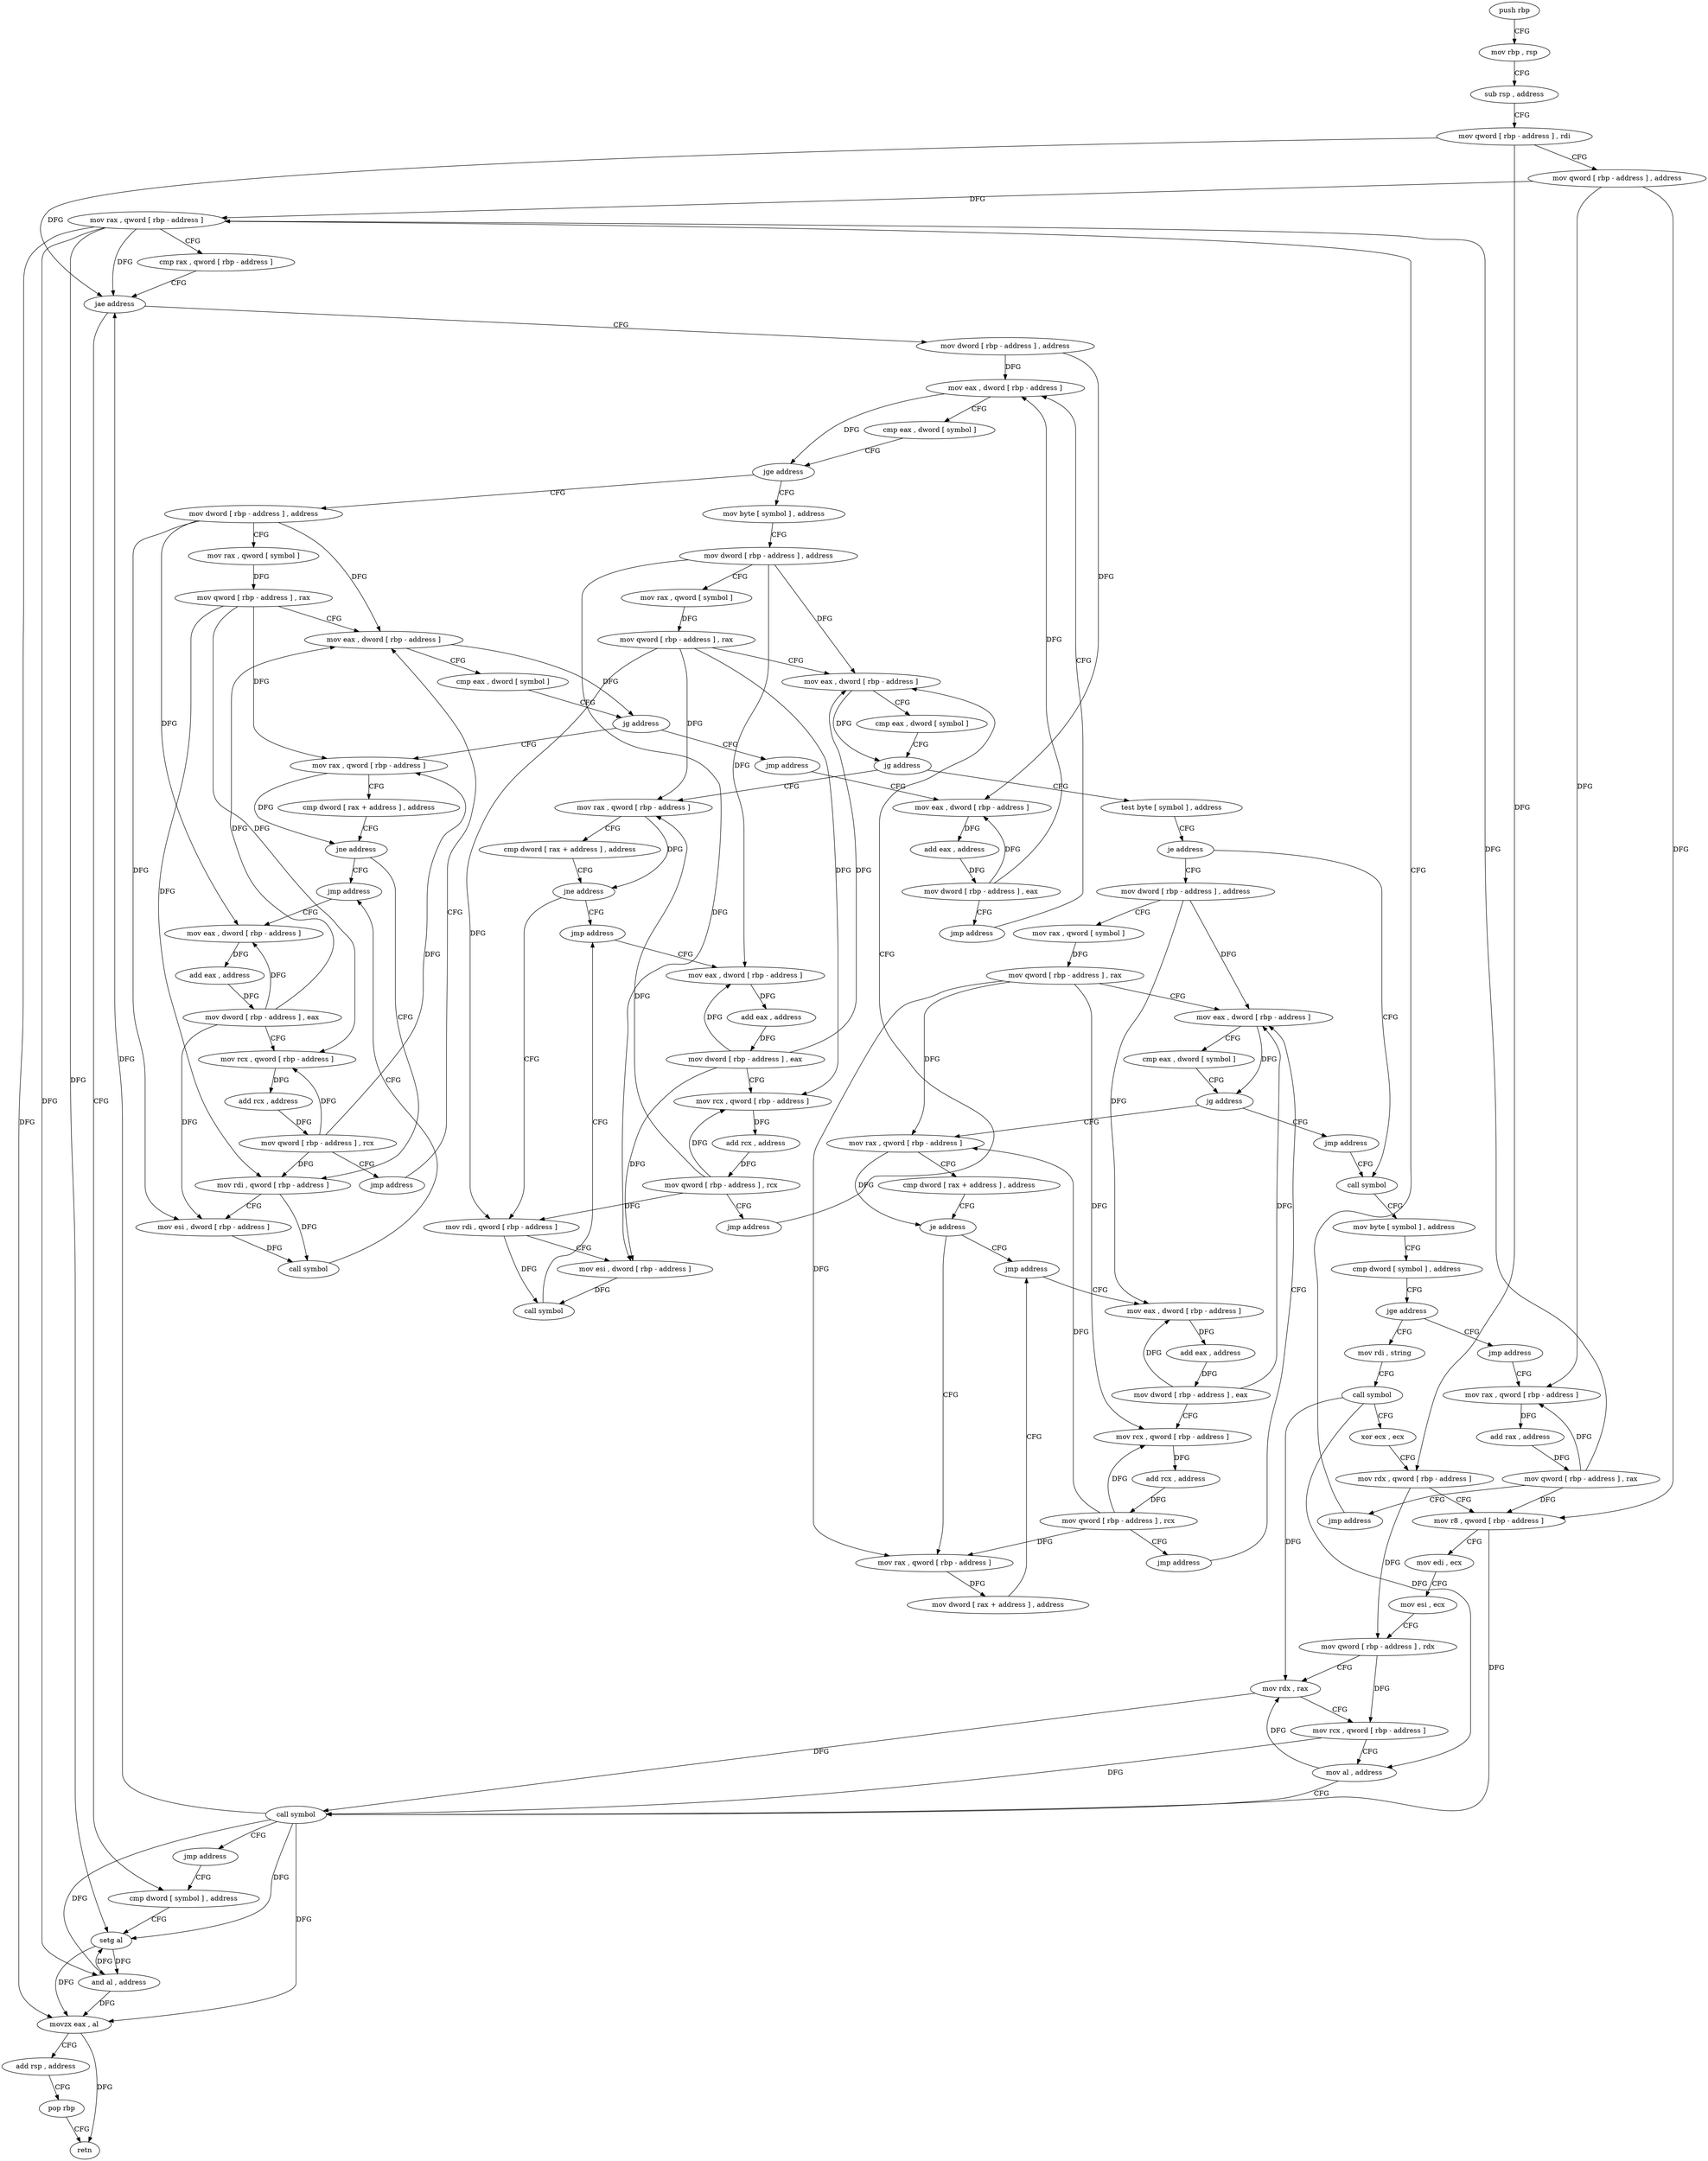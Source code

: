 digraph "func" {
"4229280" [label = "push rbp" ]
"4229281" [label = "mov rbp , rsp" ]
"4229284" [label = "sub rsp , address" ]
"4229288" [label = "mov qword [ rbp - address ] , rdi" ]
"4229292" [label = "mov qword [ rbp - address ] , address" ]
"4229300" [label = "mov rax , qword [ rbp - address ]" ]
"4229770" [label = "cmp dword [ symbol ] , address" ]
"4229778" [label = "setg al" ]
"4229781" [label = "and al , address" ]
"4229783" [label = "movzx eax , al" ]
"4229786" [label = "add rsp , address" ]
"4229790" [label = "pop rbp" ]
"4229791" [label = "retn" ]
"4229314" [label = "mov dword [ rbp - address ] , address" ]
"4229321" [label = "mov eax , dword [ rbp - address ]" ]
"4229451" [label = "mov byte [ symbol ] , address" ]
"4229459" [label = "mov dword [ rbp - address ] , address" ]
"4229466" [label = "mov rax , qword [ symbol ]" ]
"4229474" [label = "mov qword [ rbp - address ] , rax" ]
"4229478" [label = "mov eax , dword [ rbp - address ]" ]
"4229337" [label = "mov dword [ rbp - address ] , address" ]
"4229344" [label = "mov rax , qword [ symbol ]" ]
"4229352" [label = "mov qword [ rbp - address ] , rax" ]
"4229356" [label = "mov eax , dword [ rbp - address ]" ]
"4229554" [label = "test byte [ symbol ] , address" ]
"4229562" [label = "je address" ]
"4229667" [label = "call symbol" ]
"4229568" [label = "mov dword [ rbp - address ] , address" ]
"4229494" [label = "mov rax , qword [ rbp - address ]" ]
"4229498" [label = "cmp dword [ rax + address ] , address" ]
"4229502" [label = "jne address" ]
"4229520" [label = "jmp address" ]
"4229508" [label = "mov rdi , qword [ rbp - address ]" ]
"4229432" [label = "jmp address" ]
"4229437" [label = "mov eax , dword [ rbp - address ]" ]
"4229372" [label = "mov rax , qword [ rbp - address ]" ]
"4229376" [label = "cmp dword [ rax + address ] , address" ]
"4229380" [label = "jne address" ]
"4229398" [label = "jmp address" ]
"4229386" [label = "mov rdi , qword [ rbp - address ]" ]
"4229672" [label = "mov byte [ symbol ] , address" ]
"4229680" [label = "cmp dword [ symbol ] , address" ]
"4229688" [label = "jge address" ]
"4229746" [label = "jmp address" ]
"4229694" [label = "mov rdi , string" ]
"4229575" [label = "mov rax , qword [ symbol ]" ]
"4229583" [label = "mov qword [ rbp - address ] , rax" ]
"4229587" [label = "mov eax , dword [ rbp - address ]" ]
"4229525" [label = "mov eax , dword [ rbp - address ]" ]
"4229512" [label = "mov esi , dword [ rbp - address ]" ]
"4229515" [label = "call symbol" ]
"4229440" [label = "add eax , address" ]
"4229443" [label = "mov dword [ rbp - address ] , eax" ]
"4229446" [label = "jmp address" ]
"4229403" [label = "mov eax , dword [ rbp - address ]" ]
"4229390" [label = "mov esi , dword [ rbp - address ]" ]
"4229393" [label = "call symbol" ]
"4229751" [label = "mov rax , qword [ rbp - address ]" ]
"4229704" [label = "call symbol" ]
"4229709" [label = "xor ecx , ecx" ]
"4229711" [label = "mov rdx , qword [ rbp - address ]" ]
"4229715" [label = "mov r8 , qword [ rbp - address ]" ]
"4229719" [label = "mov edi , ecx" ]
"4229721" [label = "mov esi , ecx" ]
"4229723" [label = "mov qword [ rbp - address ] , rdx" ]
"4229727" [label = "mov rdx , rax" ]
"4229730" [label = "mov rcx , qword [ rbp - address ]" ]
"4229734" [label = "mov al , address" ]
"4229736" [label = "call symbol" ]
"4229741" [label = "jmp address" ]
"4229662" [label = "jmp address" ]
"4229603" [label = "mov rax , qword [ rbp - address ]" ]
"4229607" [label = "cmp dword [ rax + address ] , address" ]
"4229611" [label = "je address" ]
"4229628" [label = "jmp address" ]
"4229617" [label = "mov rax , qword [ rbp - address ]" ]
"4229528" [label = "add eax , address" ]
"4229531" [label = "mov dword [ rbp - address ] , eax" ]
"4229534" [label = "mov rcx , qword [ rbp - address ]" ]
"4229538" [label = "add rcx , address" ]
"4229545" [label = "mov qword [ rbp - address ] , rcx" ]
"4229549" [label = "jmp address" ]
"4229324" [label = "cmp eax , dword [ symbol ]" ]
"4229331" [label = "jge address" ]
"4229406" [label = "add eax , address" ]
"4229409" [label = "mov dword [ rbp - address ] , eax" ]
"4229412" [label = "mov rcx , qword [ rbp - address ]" ]
"4229416" [label = "add rcx , address" ]
"4229423" [label = "mov qword [ rbp - address ] , rcx" ]
"4229427" [label = "jmp address" ]
"4229755" [label = "add rax , address" ]
"4229761" [label = "mov qword [ rbp - address ] , rax" ]
"4229765" [label = "jmp address" ]
"4229633" [label = "mov eax , dword [ rbp - address ]" ]
"4229621" [label = "mov dword [ rax + address ] , address" ]
"4229481" [label = "cmp eax , dword [ symbol ]" ]
"4229488" [label = "jg address" ]
"4229359" [label = "cmp eax , dword [ symbol ]" ]
"4229366" [label = "jg address" ]
"4229304" [label = "cmp rax , qword [ rbp - address ]" ]
"4229308" [label = "jae address" ]
"4229636" [label = "add eax , address" ]
"4229639" [label = "mov dword [ rbp - address ] , eax" ]
"4229642" [label = "mov rcx , qword [ rbp - address ]" ]
"4229646" [label = "add rcx , address" ]
"4229653" [label = "mov qword [ rbp - address ] , rcx" ]
"4229657" [label = "jmp address" ]
"4229590" [label = "cmp eax , dword [ symbol ]" ]
"4229597" [label = "jg address" ]
"4229280" -> "4229281" [ label = "CFG" ]
"4229281" -> "4229284" [ label = "CFG" ]
"4229284" -> "4229288" [ label = "CFG" ]
"4229288" -> "4229292" [ label = "CFG" ]
"4229288" -> "4229308" [ label = "DFG" ]
"4229288" -> "4229711" [ label = "DFG" ]
"4229292" -> "4229300" [ label = "DFG" ]
"4229292" -> "4229715" [ label = "DFG" ]
"4229292" -> "4229751" [ label = "DFG" ]
"4229300" -> "4229304" [ label = "CFG" ]
"4229300" -> "4229308" [ label = "DFG" ]
"4229300" -> "4229778" [ label = "DFG" ]
"4229300" -> "4229781" [ label = "DFG" ]
"4229300" -> "4229783" [ label = "DFG" ]
"4229770" -> "4229778" [ label = "CFG" ]
"4229778" -> "4229781" [ label = "DFG" ]
"4229778" -> "4229783" [ label = "DFG" ]
"4229781" -> "4229783" [ label = "DFG" ]
"4229781" -> "4229778" [ label = "DFG" ]
"4229783" -> "4229786" [ label = "CFG" ]
"4229783" -> "4229791" [ label = "DFG" ]
"4229786" -> "4229790" [ label = "CFG" ]
"4229790" -> "4229791" [ label = "CFG" ]
"4229314" -> "4229321" [ label = "DFG" ]
"4229314" -> "4229437" [ label = "DFG" ]
"4229321" -> "4229324" [ label = "CFG" ]
"4229321" -> "4229331" [ label = "DFG" ]
"4229451" -> "4229459" [ label = "CFG" ]
"4229459" -> "4229466" [ label = "CFG" ]
"4229459" -> "4229478" [ label = "DFG" ]
"4229459" -> "4229512" [ label = "DFG" ]
"4229459" -> "4229525" [ label = "DFG" ]
"4229466" -> "4229474" [ label = "DFG" ]
"4229474" -> "4229478" [ label = "CFG" ]
"4229474" -> "4229494" [ label = "DFG" ]
"4229474" -> "4229508" [ label = "DFG" ]
"4229474" -> "4229534" [ label = "DFG" ]
"4229478" -> "4229481" [ label = "CFG" ]
"4229478" -> "4229488" [ label = "DFG" ]
"4229337" -> "4229344" [ label = "CFG" ]
"4229337" -> "4229356" [ label = "DFG" ]
"4229337" -> "4229390" [ label = "DFG" ]
"4229337" -> "4229403" [ label = "DFG" ]
"4229344" -> "4229352" [ label = "DFG" ]
"4229352" -> "4229356" [ label = "CFG" ]
"4229352" -> "4229372" [ label = "DFG" ]
"4229352" -> "4229386" [ label = "DFG" ]
"4229352" -> "4229412" [ label = "DFG" ]
"4229356" -> "4229359" [ label = "CFG" ]
"4229356" -> "4229366" [ label = "DFG" ]
"4229554" -> "4229562" [ label = "CFG" ]
"4229562" -> "4229667" [ label = "CFG" ]
"4229562" -> "4229568" [ label = "CFG" ]
"4229667" -> "4229672" [ label = "CFG" ]
"4229568" -> "4229575" [ label = "CFG" ]
"4229568" -> "4229587" [ label = "DFG" ]
"4229568" -> "4229633" [ label = "DFG" ]
"4229494" -> "4229498" [ label = "CFG" ]
"4229494" -> "4229502" [ label = "DFG" ]
"4229498" -> "4229502" [ label = "CFG" ]
"4229502" -> "4229520" [ label = "CFG" ]
"4229502" -> "4229508" [ label = "CFG" ]
"4229520" -> "4229525" [ label = "CFG" ]
"4229508" -> "4229512" [ label = "CFG" ]
"4229508" -> "4229515" [ label = "DFG" ]
"4229432" -> "4229437" [ label = "CFG" ]
"4229437" -> "4229440" [ label = "DFG" ]
"4229372" -> "4229376" [ label = "CFG" ]
"4229372" -> "4229380" [ label = "DFG" ]
"4229376" -> "4229380" [ label = "CFG" ]
"4229380" -> "4229398" [ label = "CFG" ]
"4229380" -> "4229386" [ label = "CFG" ]
"4229398" -> "4229403" [ label = "CFG" ]
"4229386" -> "4229390" [ label = "CFG" ]
"4229386" -> "4229393" [ label = "DFG" ]
"4229672" -> "4229680" [ label = "CFG" ]
"4229680" -> "4229688" [ label = "CFG" ]
"4229688" -> "4229746" [ label = "CFG" ]
"4229688" -> "4229694" [ label = "CFG" ]
"4229746" -> "4229751" [ label = "CFG" ]
"4229694" -> "4229704" [ label = "CFG" ]
"4229575" -> "4229583" [ label = "DFG" ]
"4229583" -> "4229587" [ label = "CFG" ]
"4229583" -> "4229603" [ label = "DFG" ]
"4229583" -> "4229617" [ label = "DFG" ]
"4229583" -> "4229642" [ label = "DFG" ]
"4229587" -> "4229590" [ label = "CFG" ]
"4229587" -> "4229597" [ label = "DFG" ]
"4229525" -> "4229528" [ label = "DFG" ]
"4229512" -> "4229515" [ label = "DFG" ]
"4229515" -> "4229520" [ label = "CFG" ]
"4229440" -> "4229443" [ label = "DFG" ]
"4229443" -> "4229446" [ label = "CFG" ]
"4229443" -> "4229321" [ label = "DFG" ]
"4229443" -> "4229437" [ label = "DFG" ]
"4229446" -> "4229321" [ label = "CFG" ]
"4229403" -> "4229406" [ label = "DFG" ]
"4229390" -> "4229393" [ label = "DFG" ]
"4229393" -> "4229398" [ label = "CFG" ]
"4229751" -> "4229755" [ label = "DFG" ]
"4229704" -> "4229709" [ label = "CFG" ]
"4229704" -> "4229727" [ label = "DFG" ]
"4229704" -> "4229734" [ label = "DFG" ]
"4229709" -> "4229711" [ label = "CFG" ]
"4229711" -> "4229715" [ label = "CFG" ]
"4229711" -> "4229723" [ label = "DFG" ]
"4229715" -> "4229719" [ label = "CFG" ]
"4229715" -> "4229736" [ label = "DFG" ]
"4229719" -> "4229721" [ label = "CFG" ]
"4229721" -> "4229723" [ label = "CFG" ]
"4229723" -> "4229727" [ label = "CFG" ]
"4229723" -> "4229730" [ label = "DFG" ]
"4229727" -> "4229730" [ label = "CFG" ]
"4229727" -> "4229736" [ label = "DFG" ]
"4229730" -> "4229734" [ label = "CFG" ]
"4229730" -> "4229736" [ label = "DFG" ]
"4229734" -> "4229736" [ label = "CFG" ]
"4229734" -> "4229727" [ label = "DFG" ]
"4229736" -> "4229741" [ label = "CFG" ]
"4229736" -> "4229778" [ label = "DFG" ]
"4229736" -> "4229781" [ label = "DFG" ]
"4229736" -> "4229783" [ label = "DFG" ]
"4229736" -> "4229308" [ label = "DFG" ]
"4229741" -> "4229770" [ label = "CFG" ]
"4229662" -> "4229667" [ label = "CFG" ]
"4229603" -> "4229607" [ label = "CFG" ]
"4229603" -> "4229611" [ label = "DFG" ]
"4229607" -> "4229611" [ label = "CFG" ]
"4229611" -> "4229628" [ label = "CFG" ]
"4229611" -> "4229617" [ label = "CFG" ]
"4229628" -> "4229633" [ label = "CFG" ]
"4229617" -> "4229621" [ label = "DFG" ]
"4229528" -> "4229531" [ label = "DFG" ]
"4229531" -> "4229534" [ label = "CFG" ]
"4229531" -> "4229478" [ label = "DFG" ]
"4229531" -> "4229512" [ label = "DFG" ]
"4229531" -> "4229525" [ label = "DFG" ]
"4229534" -> "4229538" [ label = "DFG" ]
"4229538" -> "4229545" [ label = "DFG" ]
"4229545" -> "4229549" [ label = "CFG" ]
"4229545" -> "4229494" [ label = "DFG" ]
"4229545" -> "4229508" [ label = "DFG" ]
"4229545" -> "4229534" [ label = "DFG" ]
"4229549" -> "4229478" [ label = "CFG" ]
"4229324" -> "4229331" [ label = "CFG" ]
"4229331" -> "4229451" [ label = "CFG" ]
"4229331" -> "4229337" [ label = "CFG" ]
"4229406" -> "4229409" [ label = "DFG" ]
"4229409" -> "4229412" [ label = "CFG" ]
"4229409" -> "4229356" [ label = "DFG" ]
"4229409" -> "4229390" [ label = "DFG" ]
"4229409" -> "4229403" [ label = "DFG" ]
"4229412" -> "4229416" [ label = "DFG" ]
"4229416" -> "4229423" [ label = "DFG" ]
"4229423" -> "4229427" [ label = "CFG" ]
"4229423" -> "4229372" [ label = "DFG" ]
"4229423" -> "4229386" [ label = "DFG" ]
"4229423" -> "4229412" [ label = "DFG" ]
"4229427" -> "4229356" [ label = "CFG" ]
"4229755" -> "4229761" [ label = "DFG" ]
"4229761" -> "4229765" [ label = "CFG" ]
"4229761" -> "4229300" [ label = "DFG" ]
"4229761" -> "4229715" [ label = "DFG" ]
"4229761" -> "4229751" [ label = "DFG" ]
"4229765" -> "4229300" [ label = "CFG" ]
"4229633" -> "4229636" [ label = "DFG" ]
"4229621" -> "4229628" [ label = "CFG" ]
"4229481" -> "4229488" [ label = "CFG" ]
"4229488" -> "4229554" [ label = "CFG" ]
"4229488" -> "4229494" [ label = "CFG" ]
"4229359" -> "4229366" [ label = "CFG" ]
"4229366" -> "4229432" [ label = "CFG" ]
"4229366" -> "4229372" [ label = "CFG" ]
"4229304" -> "4229308" [ label = "CFG" ]
"4229308" -> "4229770" [ label = "CFG" ]
"4229308" -> "4229314" [ label = "CFG" ]
"4229636" -> "4229639" [ label = "DFG" ]
"4229639" -> "4229642" [ label = "CFG" ]
"4229639" -> "4229587" [ label = "DFG" ]
"4229639" -> "4229633" [ label = "DFG" ]
"4229642" -> "4229646" [ label = "DFG" ]
"4229646" -> "4229653" [ label = "DFG" ]
"4229653" -> "4229657" [ label = "CFG" ]
"4229653" -> "4229603" [ label = "DFG" ]
"4229653" -> "4229617" [ label = "DFG" ]
"4229653" -> "4229642" [ label = "DFG" ]
"4229657" -> "4229587" [ label = "CFG" ]
"4229590" -> "4229597" [ label = "CFG" ]
"4229597" -> "4229662" [ label = "CFG" ]
"4229597" -> "4229603" [ label = "CFG" ]
}

